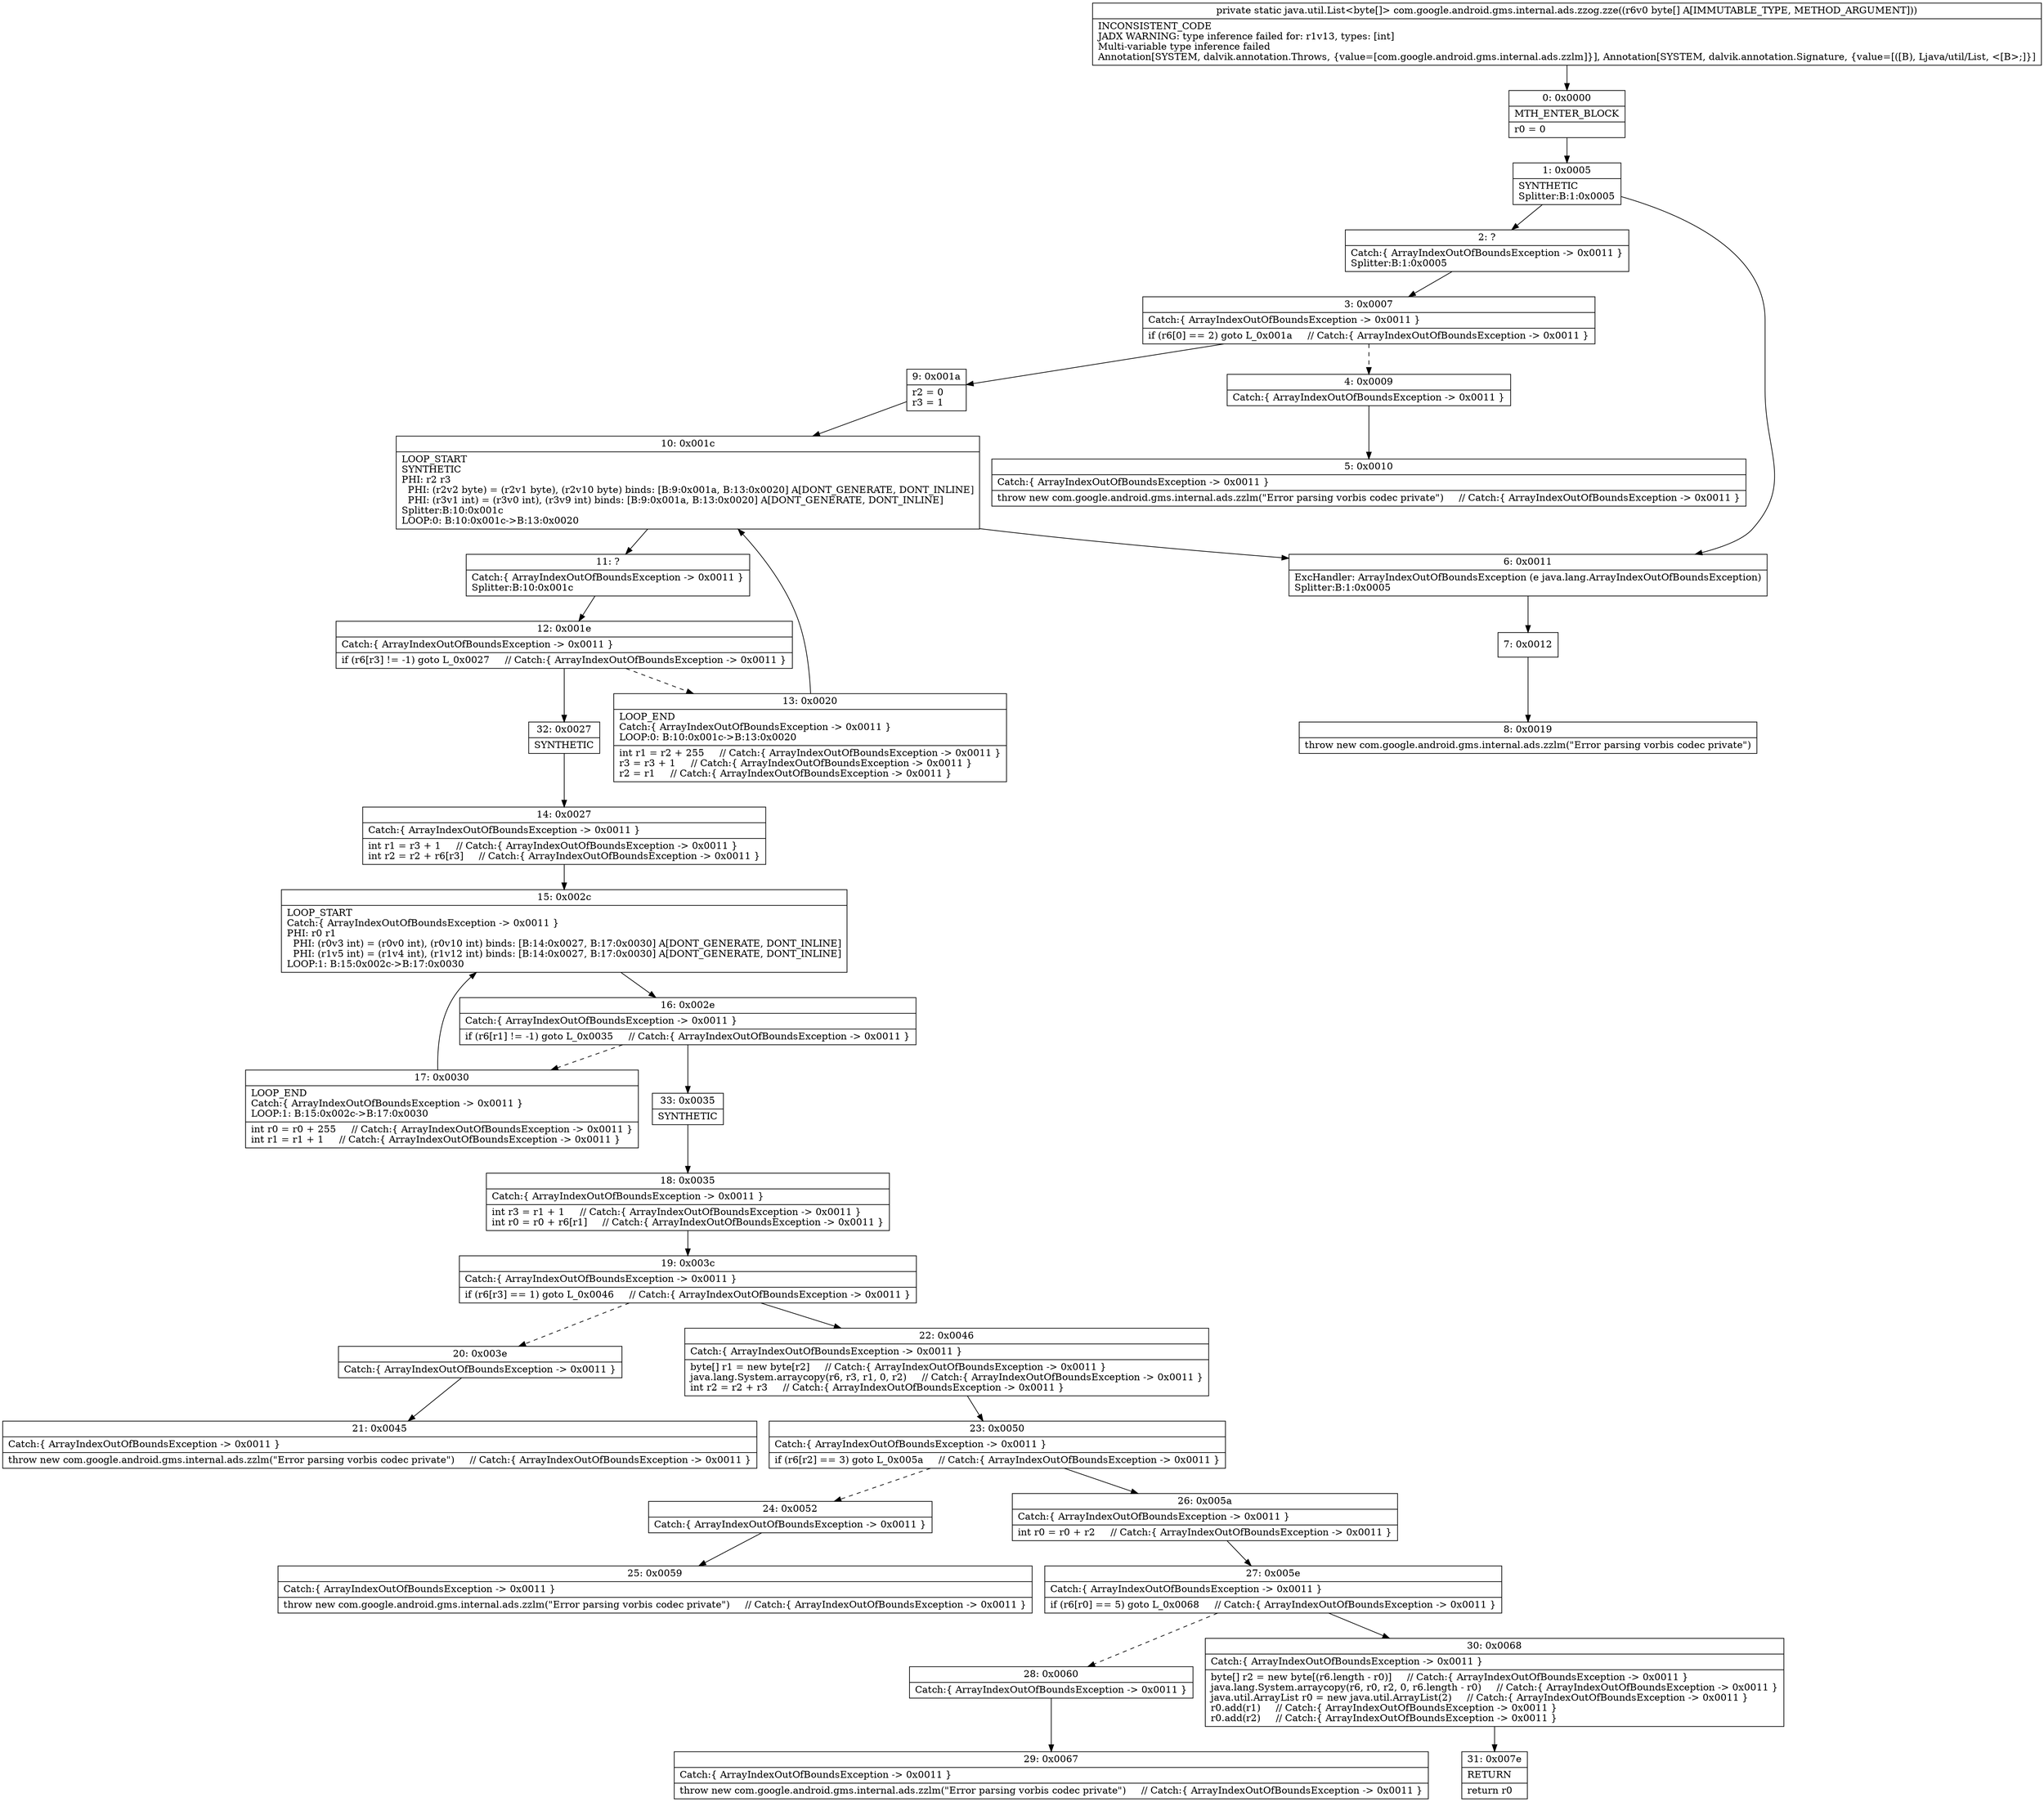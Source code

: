 digraph "CFG forcom.google.android.gms.internal.ads.zzog.zze([B)Ljava\/util\/List;" {
Node_0 [shape=record,label="{0\:\ 0x0000|MTH_ENTER_BLOCK\l|r0 = 0\l}"];
Node_1 [shape=record,label="{1\:\ 0x0005|SYNTHETIC\lSplitter:B:1:0x0005\l}"];
Node_2 [shape=record,label="{2\:\ ?|Catch:\{ ArrayIndexOutOfBoundsException \-\> 0x0011 \}\lSplitter:B:1:0x0005\l}"];
Node_3 [shape=record,label="{3\:\ 0x0007|Catch:\{ ArrayIndexOutOfBoundsException \-\> 0x0011 \}\l|if (r6[0] == 2) goto L_0x001a     \/\/ Catch:\{ ArrayIndexOutOfBoundsException \-\> 0x0011 \}\l}"];
Node_4 [shape=record,label="{4\:\ 0x0009|Catch:\{ ArrayIndexOutOfBoundsException \-\> 0x0011 \}\l}"];
Node_5 [shape=record,label="{5\:\ 0x0010|Catch:\{ ArrayIndexOutOfBoundsException \-\> 0x0011 \}\l|throw new com.google.android.gms.internal.ads.zzlm(\"Error parsing vorbis codec private\")     \/\/ Catch:\{ ArrayIndexOutOfBoundsException \-\> 0x0011 \}\l}"];
Node_6 [shape=record,label="{6\:\ 0x0011|ExcHandler: ArrayIndexOutOfBoundsException (e java.lang.ArrayIndexOutOfBoundsException)\lSplitter:B:1:0x0005\l}"];
Node_7 [shape=record,label="{7\:\ 0x0012}"];
Node_8 [shape=record,label="{8\:\ 0x0019|throw new com.google.android.gms.internal.ads.zzlm(\"Error parsing vorbis codec private\")\l}"];
Node_9 [shape=record,label="{9\:\ 0x001a|r2 = 0\lr3 = 1\l}"];
Node_10 [shape=record,label="{10\:\ 0x001c|LOOP_START\lSYNTHETIC\lPHI: r2 r3 \l  PHI: (r2v2 byte) = (r2v1 byte), (r2v10 byte) binds: [B:9:0x001a, B:13:0x0020] A[DONT_GENERATE, DONT_INLINE]\l  PHI: (r3v1 int) = (r3v0 int), (r3v9 int) binds: [B:9:0x001a, B:13:0x0020] A[DONT_GENERATE, DONT_INLINE]\lSplitter:B:10:0x001c\lLOOP:0: B:10:0x001c\-\>B:13:0x0020\l}"];
Node_11 [shape=record,label="{11\:\ ?|Catch:\{ ArrayIndexOutOfBoundsException \-\> 0x0011 \}\lSplitter:B:10:0x001c\l}"];
Node_12 [shape=record,label="{12\:\ 0x001e|Catch:\{ ArrayIndexOutOfBoundsException \-\> 0x0011 \}\l|if (r6[r3] != \-1) goto L_0x0027     \/\/ Catch:\{ ArrayIndexOutOfBoundsException \-\> 0x0011 \}\l}"];
Node_13 [shape=record,label="{13\:\ 0x0020|LOOP_END\lCatch:\{ ArrayIndexOutOfBoundsException \-\> 0x0011 \}\lLOOP:0: B:10:0x001c\-\>B:13:0x0020\l|int r1 = r2 + 255     \/\/ Catch:\{ ArrayIndexOutOfBoundsException \-\> 0x0011 \}\lr3 = r3 + 1     \/\/ Catch:\{ ArrayIndexOutOfBoundsException \-\> 0x0011 \}\lr2 = r1     \/\/ Catch:\{ ArrayIndexOutOfBoundsException \-\> 0x0011 \}\l}"];
Node_14 [shape=record,label="{14\:\ 0x0027|Catch:\{ ArrayIndexOutOfBoundsException \-\> 0x0011 \}\l|int r1 = r3 + 1     \/\/ Catch:\{ ArrayIndexOutOfBoundsException \-\> 0x0011 \}\lint r2 = r2 + r6[r3]     \/\/ Catch:\{ ArrayIndexOutOfBoundsException \-\> 0x0011 \}\l}"];
Node_15 [shape=record,label="{15\:\ 0x002c|LOOP_START\lCatch:\{ ArrayIndexOutOfBoundsException \-\> 0x0011 \}\lPHI: r0 r1 \l  PHI: (r0v3 int) = (r0v0 int), (r0v10 int) binds: [B:14:0x0027, B:17:0x0030] A[DONT_GENERATE, DONT_INLINE]\l  PHI: (r1v5 int) = (r1v4 int), (r1v12 int) binds: [B:14:0x0027, B:17:0x0030] A[DONT_GENERATE, DONT_INLINE]\lLOOP:1: B:15:0x002c\-\>B:17:0x0030\l}"];
Node_16 [shape=record,label="{16\:\ 0x002e|Catch:\{ ArrayIndexOutOfBoundsException \-\> 0x0011 \}\l|if (r6[r1] != \-1) goto L_0x0035     \/\/ Catch:\{ ArrayIndexOutOfBoundsException \-\> 0x0011 \}\l}"];
Node_17 [shape=record,label="{17\:\ 0x0030|LOOP_END\lCatch:\{ ArrayIndexOutOfBoundsException \-\> 0x0011 \}\lLOOP:1: B:15:0x002c\-\>B:17:0x0030\l|int r0 = r0 + 255     \/\/ Catch:\{ ArrayIndexOutOfBoundsException \-\> 0x0011 \}\lint r1 = r1 + 1     \/\/ Catch:\{ ArrayIndexOutOfBoundsException \-\> 0x0011 \}\l}"];
Node_18 [shape=record,label="{18\:\ 0x0035|Catch:\{ ArrayIndexOutOfBoundsException \-\> 0x0011 \}\l|int r3 = r1 + 1     \/\/ Catch:\{ ArrayIndexOutOfBoundsException \-\> 0x0011 \}\lint r0 = r0 + r6[r1]     \/\/ Catch:\{ ArrayIndexOutOfBoundsException \-\> 0x0011 \}\l}"];
Node_19 [shape=record,label="{19\:\ 0x003c|Catch:\{ ArrayIndexOutOfBoundsException \-\> 0x0011 \}\l|if (r6[r3] == 1) goto L_0x0046     \/\/ Catch:\{ ArrayIndexOutOfBoundsException \-\> 0x0011 \}\l}"];
Node_20 [shape=record,label="{20\:\ 0x003e|Catch:\{ ArrayIndexOutOfBoundsException \-\> 0x0011 \}\l}"];
Node_21 [shape=record,label="{21\:\ 0x0045|Catch:\{ ArrayIndexOutOfBoundsException \-\> 0x0011 \}\l|throw new com.google.android.gms.internal.ads.zzlm(\"Error parsing vorbis codec private\")     \/\/ Catch:\{ ArrayIndexOutOfBoundsException \-\> 0x0011 \}\l}"];
Node_22 [shape=record,label="{22\:\ 0x0046|Catch:\{ ArrayIndexOutOfBoundsException \-\> 0x0011 \}\l|byte[] r1 = new byte[r2]     \/\/ Catch:\{ ArrayIndexOutOfBoundsException \-\> 0x0011 \}\ljava.lang.System.arraycopy(r6, r3, r1, 0, r2)     \/\/ Catch:\{ ArrayIndexOutOfBoundsException \-\> 0x0011 \}\lint r2 = r2 + r3     \/\/ Catch:\{ ArrayIndexOutOfBoundsException \-\> 0x0011 \}\l}"];
Node_23 [shape=record,label="{23\:\ 0x0050|Catch:\{ ArrayIndexOutOfBoundsException \-\> 0x0011 \}\l|if (r6[r2] == 3) goto L_0x005a     \/\/ Catch:\{ ArrayIndexOutOfBoundsException \-\> 0x0011 \}\l}"];
Node_24 [shape=record,label="{24\:\ 0x0052|Catch:\{ ArrayIndexOutOfBoundsException \-\> 0x0011 \}\l}"];
Node_25 [shape=record,label="{25\:\ 0x0059|Catch:\{ ArrayIndexOutOfBoundsException \-\> 0x0011 \}\l|throw new com.google.android.gms.internal.ads.zzlm(\"Error parsing vorbis codec private\")     \/\/ Catch:\{ ArrayIndexOutOfBoundsException \-\> 0x0011 \}\l}"];
Node_26 [shape=record,label="{26\:\ 0x005a|Catch:\{ ArrayIndexOutOfBoundsException \-\> 0x0011 \}\l|int r0 = r0 + r2     \/\/ Catch:\{ ArrayIndexOutOfBoundsException \-\> 0x0011 \}\l}"];
Node_27 [shape=record,label="{27\:\ 0x005e|Catch:\{ ArrayIndexOutOfBoundsException \-\> 0x0011 \}\l|if (r6[r0] == 5) goto L_0x0068     \/\/ Catch:\{ ArrayIndexOutOfBoundsException \-\> 0x0011 \}\l}"];
Node_28 [shape=record,label="{28\:\ 0x0060|Catch:\{ ArrayIndexOutOfBoundsException \-\> 0x0011 \}\l}"];
Node_29 [shape=record,label="{29\:\ 0x0067|Catch:\{ ArrayIndexOutOfBoundsException \-\> 0x0011 \}\l|throw new com.google.android.gms.internal.ads.zzlm(\"Error parsing vorbis codec private\")     \/\/ Catch:\{ ArrayIndexOutOfBoundsException \-\> 0x0011 \}\l}"];
Node_30 [shape=record,label="{30\:\ 0x0068|Catch:\{ ArrayIndexOutOfBoundsException \-\> 0x0011 \}\l|byte[] r2 = new byte[(r6.length \- r0)]     \/\/ Catch:\{ ArrayIndexOutOfBoundsException \-\> 0x0011 \}\ljava.lang.System.arraycopy(r6, r0, r2, 0, r6.length \- r0)     \/\/ Catch:\{ ArrayIndexOutOfBoundsException \-\> 0x0011 \}\ljava.util.ArrayList r0 = new java.util.ArrayList(2)     \/\/ Catch:\{ ArrayIndexOutOfBoundsException \-\> 0x0011 \}\lr0.add(r1)     \/\/ Catch:\{ ArrayIndexOutOfBoundsException \-\> 0x0011 \}\lr0.add(r2)     \/\/ Catch:\{ ArrayIndexOutOfBoundsException \-\> 0x0011 \}\l}"];
Node_31 [shape=record,label="{31\:\ 0x007e|RETURN\l|return r0\l}"];
Node_32 [shape=record,label="{32\:\ 0x0027|SYNTHETIC\l}"];
Node_33 [shape=record,label="{33\:\ 0x0035|SYNTHETIC\l}"];
MethodNode[shape=record,label="{private static java.util.List\<byte[]\> com.google.android.gms.internal.ads.zzog.zze((r6v0 byte[] A[IMMUTABLE_TYPE, METHOD_ARGUMENT]))  | INCONSISTENT_CODE\lJADX WARNING: type inference failed for: r1v13, types: [int]\lMulti\-variable type inference failed\lAnnotation[SYSTEM, dalvik.annotation.Throws, \{value=[com.google.android.gms.internal.ads.zzlm]\}], Annotation[SYSTEM, dalvik.annotation.Signature, \{value=[([B), Ljava\/util\/List, \<[B\>;]\}]\l}"];
MethodNode -> Node_0;
Node_0 -> Node_1;
Node_1 -> Node_2;
Node_1 -> Node_6;
Node_2 -> Node_3;
Node_3 -> Node_4[style=dashed];
Node_3 -> Node_9;
Node_4 -> Node_5;
Node_6 -> Node_7;
Node_7 -> Node_8;
Node_9 -> Node_10;
Node_10 -> Node_11;
Node_10 -> Node_6;
Node_11 -> Node_12;
Node_12 -> Node_13[style=dashed];
Node_12 -> Node_32;
Node_13 -> Node_10;
Node_14 -> Node_15;
Node_15 -> Node_16;
Node_16 -> Node_17[style=dashed];
Node_16 -> Node_33;
Node_17 -> Node_15;
Node_18 -> Node_19;
Node_19 -> Node_20[style=dashed];
Node_19 -> Node_22;
Node_20 -> Node_21;
Node_22 -> Node_23;
Node_23 -> Node_24[style=dashed];
Node_23 -> Node_26;
Node_24 -> Node_25;
Node_26 -> Node_27;
Node_27 -> Node_28[style=dashed];
Node_27 -> Node_30;
Node_28 -> Node_29;
Node_30 -> Node_31;
Node_32 -> Node_14;
Node_33 -> Node_18;
}

